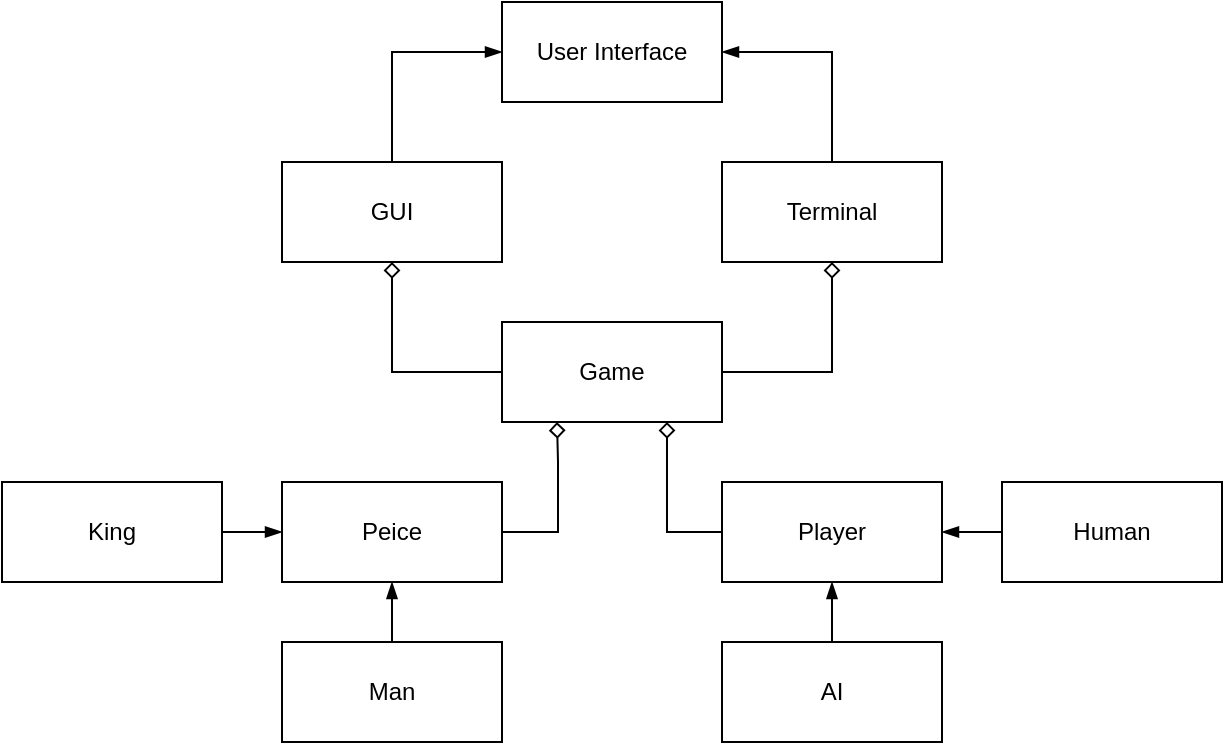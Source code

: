 <mxfile version="15.4.3" type="device"><diagram id="C5RBs43oDa-KdzZeNtuy" name="Page-1"><mxGraphModel dx="865" dy="459" grid="1" gridSize="10" guides="1" tooltips="1" connect="1" arrows="1" fold="1" page="1" pageScale="1" pageWidth="827" pageHeight="1169" math="0" shadow="0"><root><mxCell id="WIyWlLk6GJQsqaUBKTNV-0"/><mxCell id="WIyWlLk6GJQsqaUBKTNV-1" parent="WIyWlLk6GJQsqaUBKTNV-0"/><mxCell id="35uMmCxAp60pM2-SZli3-0" value="User Interface" style="rounded=0;whiteSpace=wrap;html=1;" vertex="1" parent="WIyWlLk6GJQsqaUBKTNV-1"><mxGeometry x="340" y="110" width="110" height="50" as="geometry"/></mxCell><mxCell id="35uMmCxAp60pM2-SZli3-16" style="edgeStyle=orthogonalEdgeStyle;rounded=0;orthogonalLoop=1;jettySize=auto;html=1;entryX=0;entryY=0.5;entryDx=0;entryDy=0;endArrow=blockThin;endFill=1;" edge="1" parent="WIyWlLk6GJQsqaUBKTNV-1" source="35uMmCxAp60pM2-SZli3-1" target="35uMmCxAp60pM2-SZli3-0"><mxGeometry relative="1" as="geometry"/></mxCell><mxCell id="35uMmCxAp60pM2-SZli3-1" value="GUI" style="rounded=0;whiteSpace=wrap;html=1;" vertex="1" parent="WIyWlLk6GJQsqaUBKTNV-1"><mxGeometry x="230" y="190" width="110" height="50" as="geometry"/></mxCell><mxCell id="35uMmCxAp60pM2-SZli3-15" style="edgeStyle=orthogonalEdgeStyle;rounded=0;orthogonalLoop=1;jettySize=auto;html=1;entryX=1;entryY=0.5;entryDx=0;entryDy=0;endArrow=blockThin;endFill=1;" edge="1" parent="WIyWlLk6GJQsqaUBKTNV-1" source="35uMmCxAp60pM2-SZli3-2" target="35uMmCxAp60pM2-SZli3-0"><mxGeometry relative="1" as="geometry"/></mxCell><mxCell id="35uMmCxAp60pM2-SZli3-2" value="Terminal" style="rounded=0;whiteSpace=wrap;html=1;" vertex="1" parent="WIyWlLk6GJQsqaUBKTNV-1"><mxGeometry x="450" y="190" width="110" height="50" as="geometry"/></mxCell><mxCell id="35uMmCxAp60pM2-SZli3-17" style="edgeStyle=orthogonalEdgeStyle;rounded=0;orthogonalLoop=1;jettySize=auto;html=1;entryX=0.5;entryY=1;entryDx=0;entryDy=0;endArrow=diamond;endFill=0;" edge="1" parent="WIyWlLk6GJQsqaUBKTNV-1" source="35uMmCxAp60pM2-SZli3-3" target="35uMmCxAp60pM2-SZli3-1"><mxGeometry relative="1" as="geometry"><Array as="points"><mxPoint x="285" y="295"/></Array></mxGeometry></mxCell><mxCell id="35uMmCxAp60pM2-SZli3-18" style="edgeStyle=orthogonalEdgeStyle;rounded=0;orthogonalLoop=1;jettySize=auto;html=1;entryX=0.5;entryY=1;entryDx=0;entryDy=0;endArrow=diamond;endFill=0;" edge="1" parent="WIyWlLk6GJQsqaUBKTNV-1" source="35uMmCxAp60pM2-SZli3-3" target="35uMmCxAp60pM2-SZli3-2"><mxGeometry relative="1" as="geometry"><Array as="points"><mxPoint x="505" y="295"/></Array></mxGeometry></mxCell><mxCell id="35uMmCxAp60pM2-SZli3-3" value="Game" style="rounded=0;whiteSpace=wrap;html=1;" vertex="1" parent="WIyWlLk6GJQsqaUBKTNV-1"><mxGeometry x="340" y="270" width="110" height="50" as="geometry"/></mxCell><mxCell id="35uMmCxAp60pM2-SZli3-20" style="edgeStyle=orthogonalEdgeStyle;rounded=0;orthogonalLoop=1;jettySize=auto;html=1;entryX=0.75;entryY=1;entryDx=0;entryDy=0;endArrow=diamond;endFill=0;" edge="1" parent="WIyWlLk6GJQsqaUBKTNV-1" source="35uMmCxAp60pM2-SZli3-5" target="35uMmCxAp60pM2-SZli3-3"><mxGeometry relative="1" as="geometry"><Array as="points"><mxPoint x="422" y="375"/></Array></mxGeometry></mxCell><mxCell id="35uMmCxAp60pM2-SZli3-5" value="Player" style="rounded=0;whiteSpace=wrap;html=1;" vertex="1" parent="WIyWlLk6GJQsqaUBKTNV-1"><mxGeometry x="450" y="350" width="110" height="50" as="geometry"/></mxCell><mxCell id="35uMmCxAp60pM2-SZli3-23" style="edgeStyle=orthogonalEdgeStyle;rounded=0;orthogonalLoop=1;jettySize=auto;html=1;endArrow=blockThin;endFill=1;" edge="1" parent="WIyWlLk6GJQsqaUBKTNV-1" source="35uMmCxAp60pM2-SZli3-7" target="35uMmCxAp60pM2-SZli3-5"><mxGeometry relative="1" as="geometry"/></mxCell><mxCell id="35uMmCxAp60pM2-SZli3-7" value="AI" style="rounded=0;whiteSpace=wrap;html=1;" vertex="1" parent="WIyWlLk6GJQsqaUBKTNV-1"><mxGeometry x="450" y="430" width="110" height="50" as="geometry"/></mxCell><mxCell id="35uMmCxAp60pM2-SZli3-22" style="edgeStyle=orthogonalEdgeStyle;rounded=0;orthogonalLoop=1;jettySize=auto;html=1;endArrow=blockThin;endFill=1;" edge="1" parent="WIyWlLk6GJQsqaUBKTNV-1" source="35uMmCxAp60pM2-SZli3-8" target="35uMmCxAp60pM2-SZli3-5"><mxGeometry relative="1" as="geometry"/></mxCell><mxCell id="35uMmCxAp60pM2-SZli3-8" value="Human" style="rounded=0;whiteSpace=wrap;html=1;" vertex="1" parent="WIyWlLk6GJQsqaUBKTNV-1"><mxGeometry x="590" y="350" width="110" height="50" as="geometry"/></mxCell><mxCell id="35uMmCxAp60pM2-SZli3-21" style="edgeStyle=orthogonalEdgeStyle;rounded=0;orthogonalLoop=1;jettySize=auto;html=1;entryX=0.25;entryY=1;entryDx=0;entryDy=0;endArrow=diamond;endFill=0;" edge="1" parent="WIyWlLk6GJQsqaUBKTNV-1" source="35uMmCxAp60pM2-SZli3-10" target="35uMmCxAp60pM2-SZli3-3"><mxGeometry relative="1" as="geometry"><Array as="points"><mxPoint x="368" y="375"/><mxPoint x="368" y="340"/></Array></mxGeometry></mxCell><mxCell id="35uMmCxAp60pM2-SZli3-10" value="Peice" style="rounded=0;whiteSpace=wrap;html=1;" vertex="1" parent="WIyWlLk6GJQsqaUBKTNV-1"><mxGeometry x="230" y="350" width="110" height="50" as="geometry"/></mxCell><mxCell id="35uMmCxAp60pM2-SZli3-25" style="edgeStyle=orthogonalEdgeStyle;rounded=0;orthogonalLoop=1;jettySize=auto;html=1;endArrow=blockThin;endFill=1;" edge="1" parent="WIyWlLk6GJQsqaUBKTNV-1" source="35uMmCxAp60pM2-SZli3-12" target="35uMmCxAp60pM2-SZli3-10"><mxGeometry relative="1" as="geometry"/></mxCell><mxCell id="35uMmCxAp60pM2-SZli3-12" value="King" style="rounded=0;whiteSpace=wrap;html=1;" vertex="1" parent="WIyWlLk6GJQsqaUBKTNV-1"><mxGeometry x="90" y="350" width="110" height="50" as="geometry"/></mxCell><mxCell id="35uMmCxAp60pM2-SZli3-24" style="edgeStyle=orthogonalEdgeStyle;rounded=0;orthogonalLoop=1;jettySize=auto;html=1;endArrow=blockThin;endFill=1;" edge="1" parent="WIyWlLk6GJQsqaUBKTNV-1" source="35uMmCxAp60pM2-SZli3-13" target="35uMmCxAp60pM2-SZli3-10"><mxGeometry relative="1" as="geometry"/></mxCell><mxCell id="35uMmCxAp60pM2-SZli3-13" value="Man" style="rounded=0;whiteSpace=wrap;html=1;" vertex="1" parent="WIyWlLk6GJQsqaUBKTNV-1"><mxGeometry x="230" y="430" width="110" height="50" as="geometry"/></mxCell></root></mxGraphModel></diagram></mxfile>
